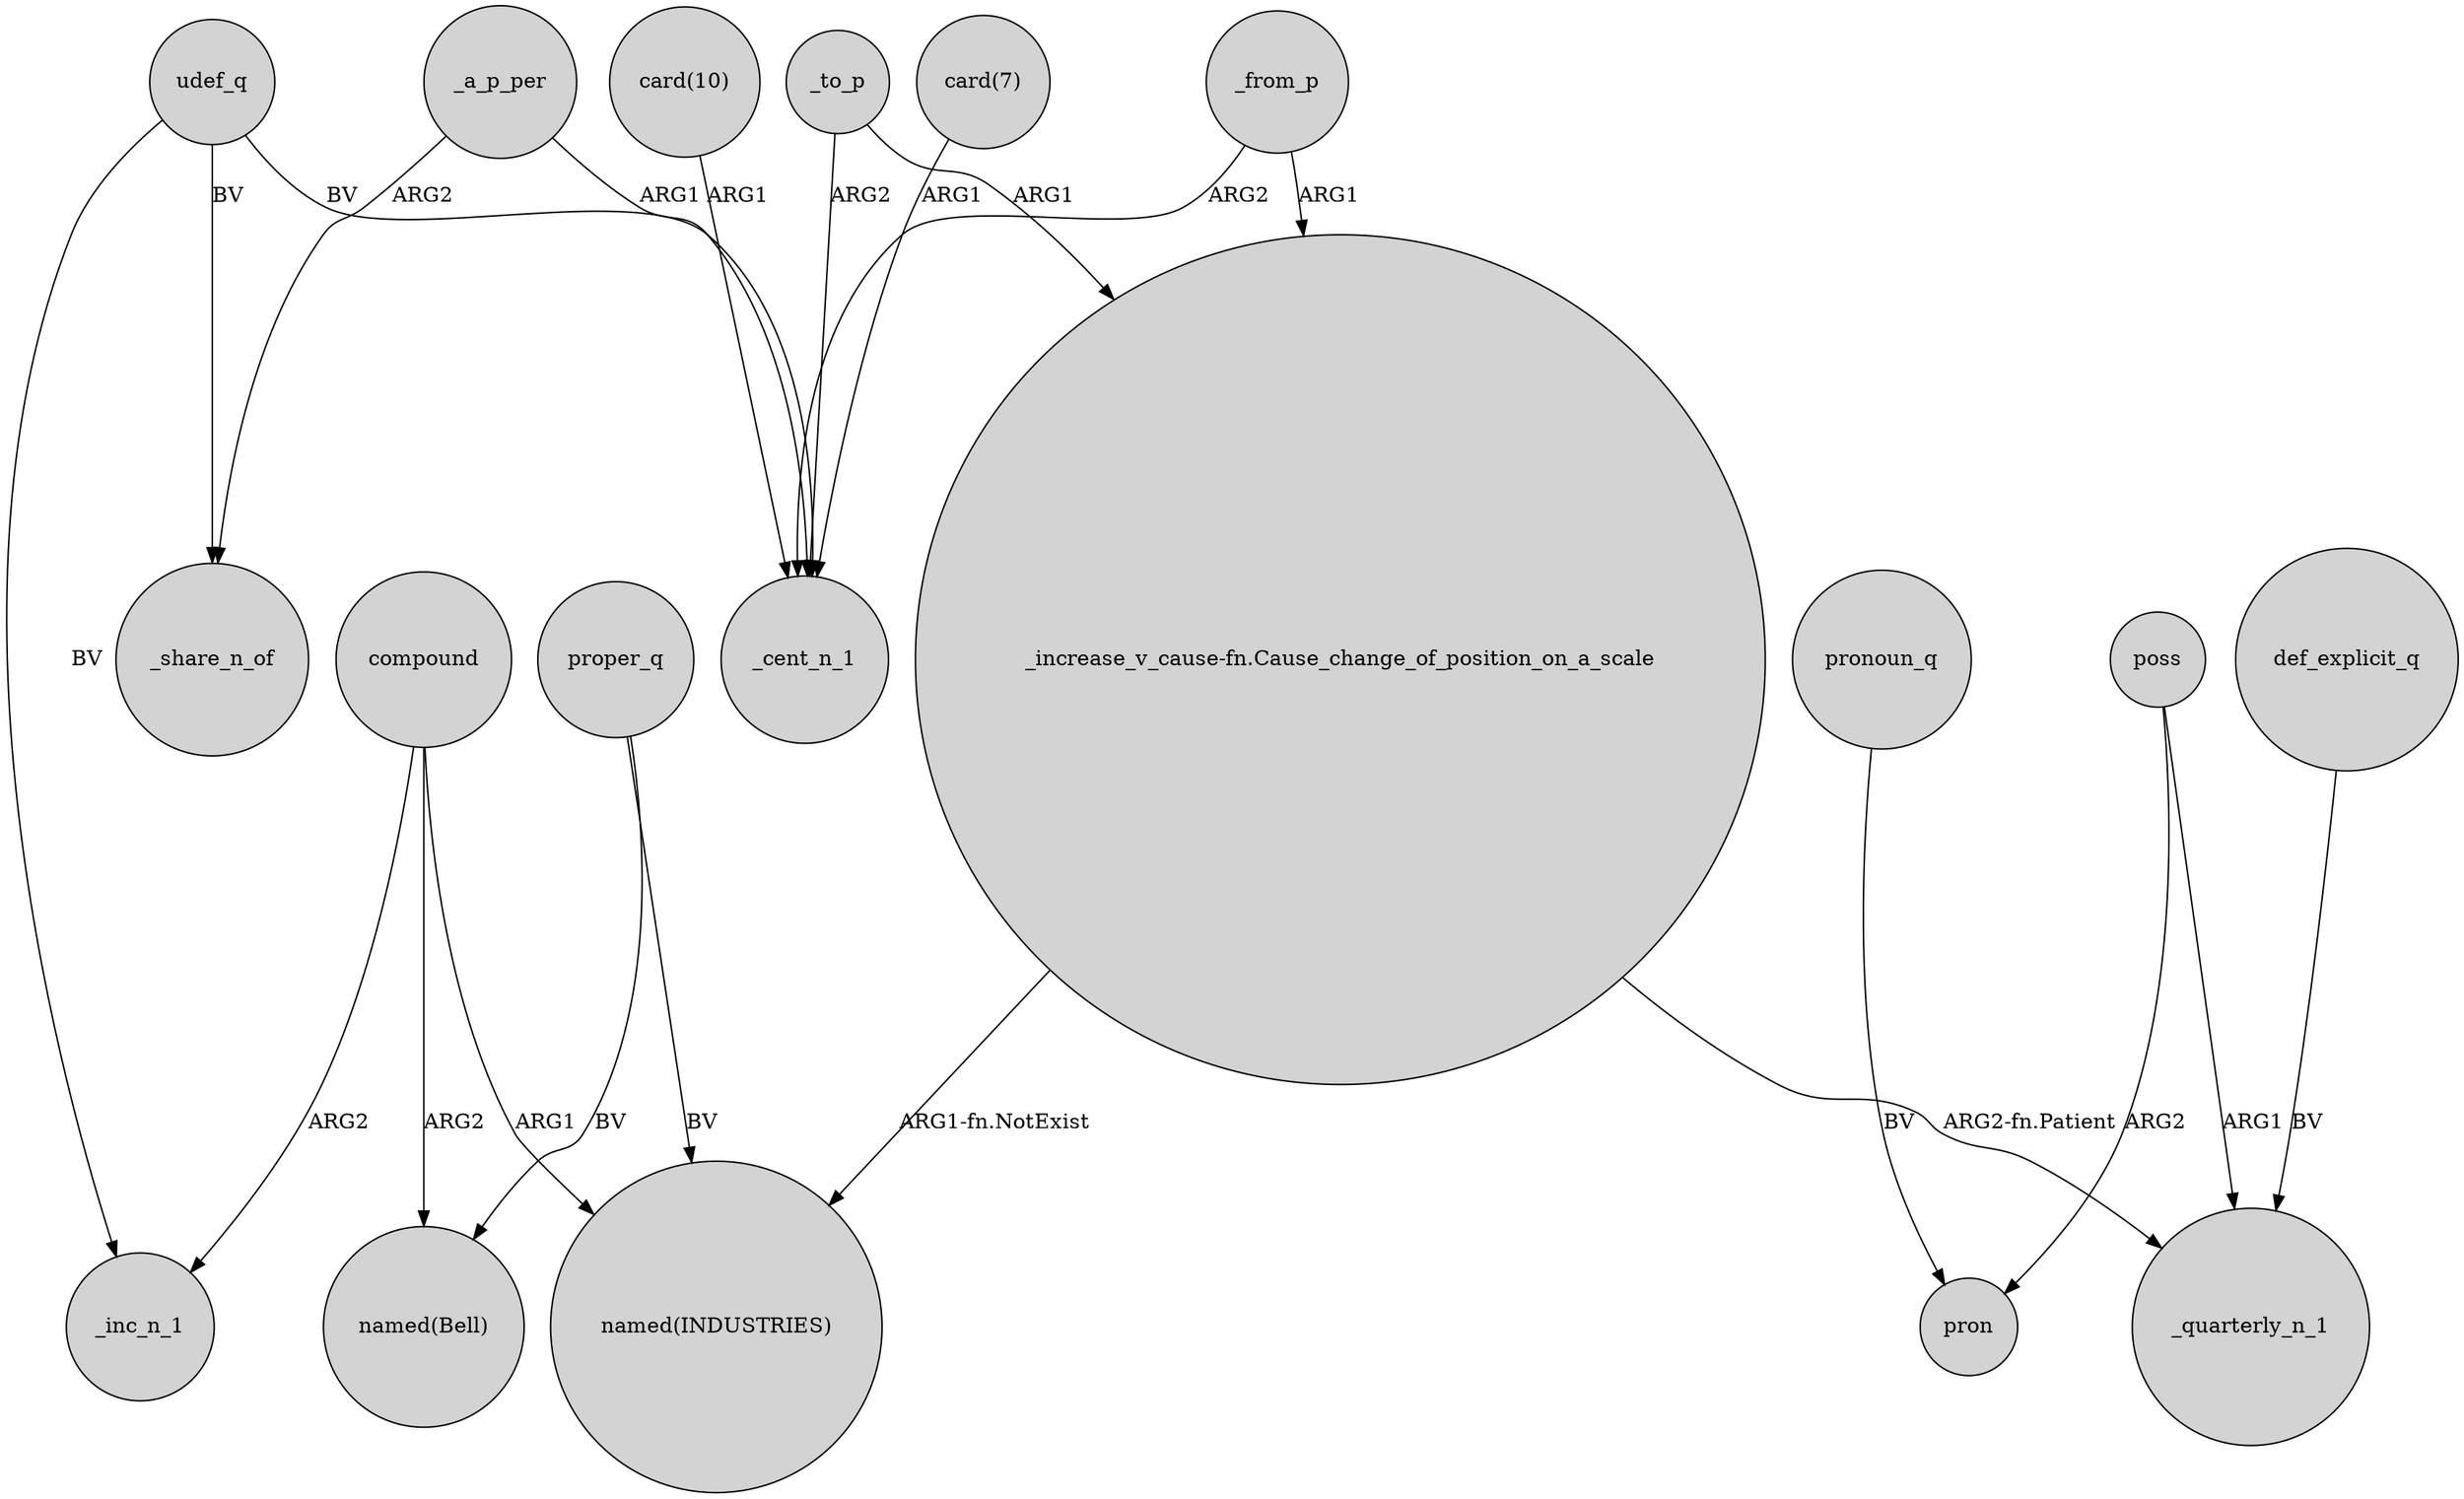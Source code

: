 digraph {
	node [shape=circle style=filled]
	udef_q -> _inc_n_1 [label=BV]
	poss -> pron [label=ARG2]
	"_increase_v_cause-fn.Cause_change_of_position_on_a_scale" -> "named(INDUSTRIES)" [label="ARG1-fn.NotExist"]
	_a_p_per -> _share_n_of [label=ARG2]
	_to_p -> "_increase_v_cause-fn.Cause_change_of_position_on_a_scale" [label=ARG1]
	"card(10)" -> _cent_n_1 [label=ARG1]
	poss -> _quarterly_n_1 [label=ARG1]
	proper_q -> "named(INDUSTRIES)" [label=BV]
	udef_q -> _cent_n_1 [label=BV]
	_from_p -> _cent_n_1 [label=ARG2]
	pronoun_q -> pron [label=BV]
	compound -> "named(INDUSTRIES)" [label=ARG1]
	_from_p -> "_increase_v_cause-fn.Cause_change_of_position_on_a_scale" [label=ARG1]
	def_explicit_q -> _quarterly_n_1 [label=BV]
	_to_p -> _cent_n_1 [label=ARG2]
	"_increase_v_cause-fn.Cause_change_of_position_on_a_scale" -> _quarterly_n_1 [label="ARG2-fn.Patient"]
	_a_p_per -> _cent_n_1 [label=ARG1]
	udef_q -> _share_n_of [label=BV]
	"card(7)" -> _cent_n_1 [label=ARG1]
	compound -> "named(Bell)" [label=ARG2]
	proper_q -> "named(Bell)" [label=BV]
	compound -> _inc_n_1 [label=ARG2]
}
